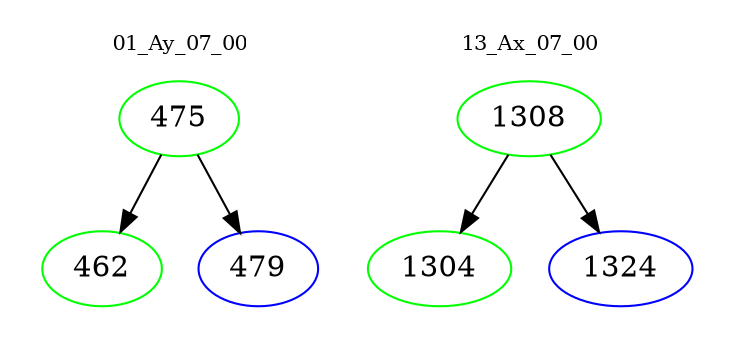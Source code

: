 digraph{
subgraph cluster_0 {
color = white
label = "01_Ay_07_00";
fontsize=10;
T0_475 [label="475", color="green"]
T0_475 -> T0_462 [color="black"]
T0_462 [label="462", color="green"]
T0_475 -> T0_479 [color="black"]
T0_479 [label="479", color="blue"]
}
subgraph cluster_1 {
color = white
label = "13_Ax_07_00";
fontsize=10;
T1_1308 [label="1308", color="green"]
T1_1308 -> T1_1304 [color="black"]
T1_1304 [label="1304", color="green"]
T1_1308 -> T1_1324 [color="black"]
T1_1324 [label="1324", color="blue"]
}
}
